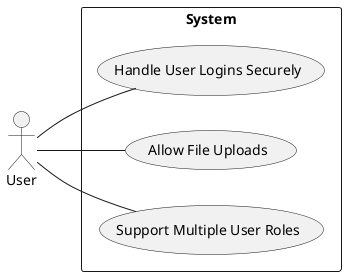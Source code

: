 @startuml UseCaseDiagram

left to right direction

actor "User" as user

rectangle "System" {
  usecase "Handle User Logins Securely" as handleLogins
  usecase "Allow File Uploads" as allowUploads
  usecase "Support Multiple User Roles" as supportRoles

  user -- handleLogins
  user -- allowUploads
  user -- supportRoles
}

@enduml
